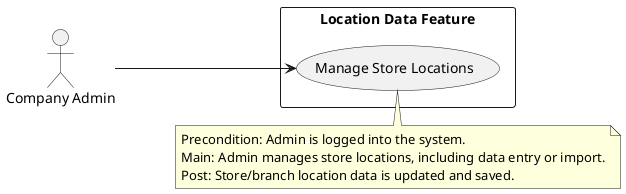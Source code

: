@startuml
left to right direction

actor "Company Admin" as Admin

rectangle "Location Data Feature" as System {
    usecase "Manage Store Locations" as UC_ManageLocations
}

Admin --> UC_ManageLocations

note top of UC_ManageLocations
    Precondition: Admin is logged into the system.
    Main: Admin manages store locations, including data entry or import.
    Post: Store/branch location data is updated and saved.
end note

@enduml

